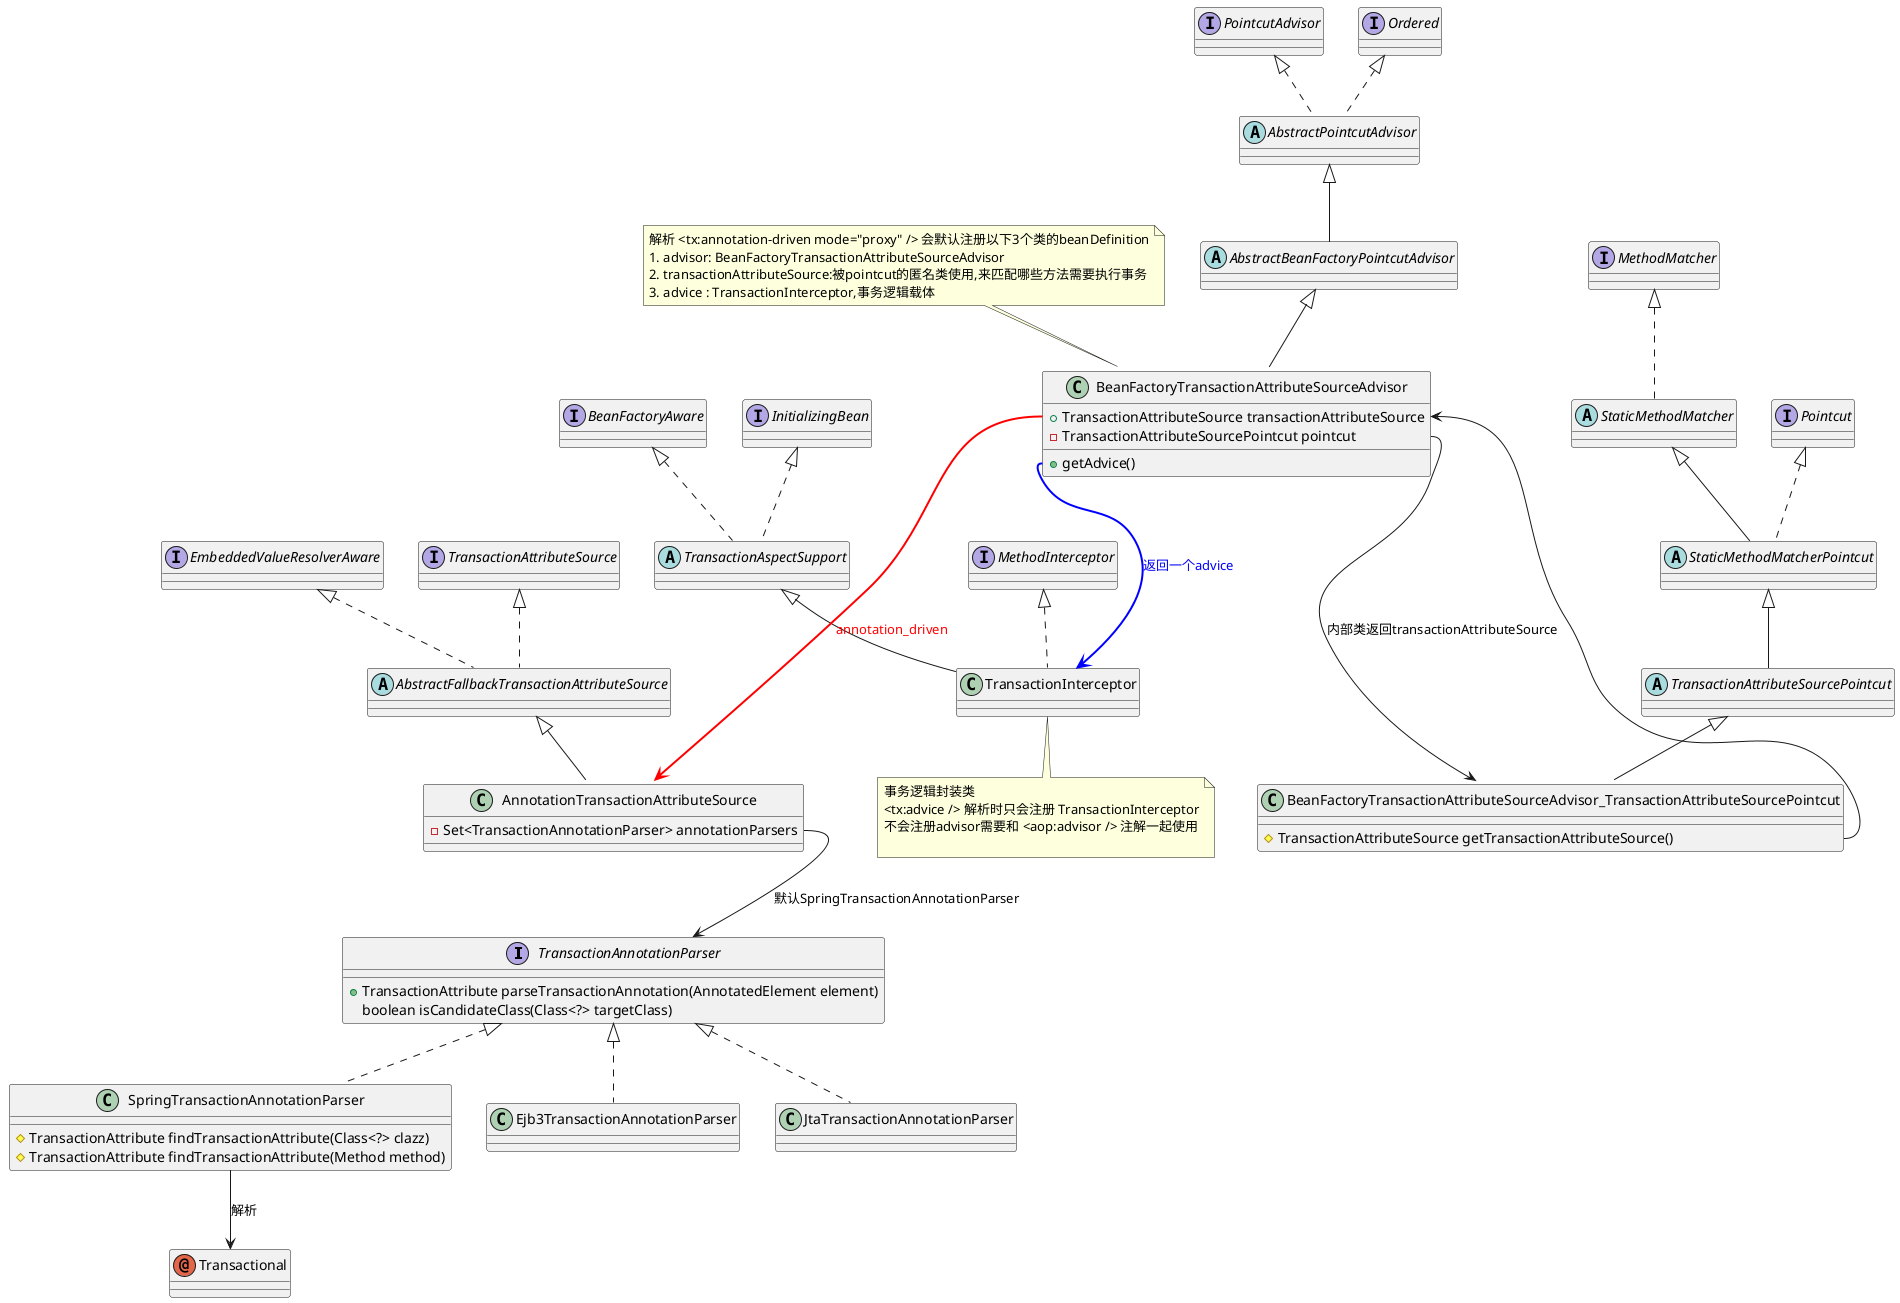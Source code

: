 @startuml
'https://plantuml.com/activity-diagram-beta

'TransactionAnnotationParser
interface TransactionAnnotationParser {
    + TransactionAttribute parseTransactionAnnotation(AnnotatedElement element)
    boolean isCandidateClass(Class<?> targetClass)
}
annotation Transactional
class SpringTransactionAnnotationParser implements TransactionAnnotationParser{
    # TransactionAttribute findTransactionAttribute(Class<?> clazz)
	# TransactionAttribute findTransactionAttribute(Method method)
}
SpringTransactionAnnotationParser --> Transactional : 解析
class Ejb3TransactionAnnotationParser implements TransactionAnnotationParser
class JtaTransactionAnnotationParser implements TransactionAnnotationParser

'
interface TransactionAttributeSource {

}

class AnnotationTransactionAttributeSource extends AbstractFallbackTransactionAttributeSource{
    - Set<TransactionAnnotationParser> annotationParsers
}
AnnotationTransactionAttributeSource::annotationParsers --> TransactionAnnotationParser :默认SpringTransactionAnnotationParser
abstract class AbstractFallbackTransactionAttributeSource implements TransactionAttributeSource, EmbeddedValueResolverAware
abstract class TransactionAspectSupport implements BeanFactoryAware, InitializingBean

class TransactionInterceptor extends TransactionAspectSupport implements MethodInterceptor
note bottom of TransactionInterceptor
事务逻辑封装类
<tx:advice /> 解析时只会注册 TransactionInterceptor
不会注册advisor需要和 <aop:advisor /> 注解一起使用

end note

abstract class AbstractPointcutAdvisor implements PointcutAdvisor, Ordered
abstract class AbstractBeanFactoryPointcutAdvisor extends AbstractPointcutAdvisor

abstract class StaticMethodMatcher implements MethodMatcher
abstract class StaticMethodMatcherPointcut extends StaticMethodMatcher implements Pointcut
abstract class TransactionAttributeSourcePointcut extends StaticMethodMatcherPointcut

class BeanFactoryTransactionAttributeSourceAdvisor extends AbstractBeanFactoryPointcutAdvisor {
    + TransactionAttributeSource transactionAttributeSource
    - TransactionAttributeSourcePointcut pointcut
    + getAdvice()
}
note top of BeanFactoryTransactionAttributeSourceAdvisor
解析 <tx:annotation-driven mode="proxy" /> 会默认注册以下3个类的beanDefinition
# advisor: BeanFactoryTransactionAttributeSourceAdvisor
# transactionAttributeSource:被pointcut的匿名类使用,来匹配哪些方法需要执行事务
# advice : TransactionInterceptor,事务逻辑载体
end note
class BeanFactoryTransactionAttributeSourceAdvisor_TransactionAttributeSourcePointcut extends TransactionAttributeSourcePointcut{
    # TransactionAttributeSource getTransactionAttributeSource()
}

BeanFactoryTransactionAttributeSourceAdvisor_TransactionAttributeSourcePointcut::getTransactionAttributeSource ----> BeanFactoryTransactionAttributeSourceAdvisor::transactionAttributeSource
BeanFactoryTransactionAttributeSourceAdvisor::pointcut -->  BeanFactoryTransactionAttributeSourceAdvisor_TransactionAttributeSourcePointcut : 内部类返回transactionAttributeSource
BeanFactoryTransactionAttributeSourceAdvisor::getAdvice ---> TransactionInterceptor #line:blue;line.bold;text:blue : 返回一个advice
BeanFactoryTransactionAttributeSourceAdvisor::transactionAttributeSource ----> AnnotationTransactionAttributeSource #line:red;line.bold;text:red :annotation_driven
@enduml
